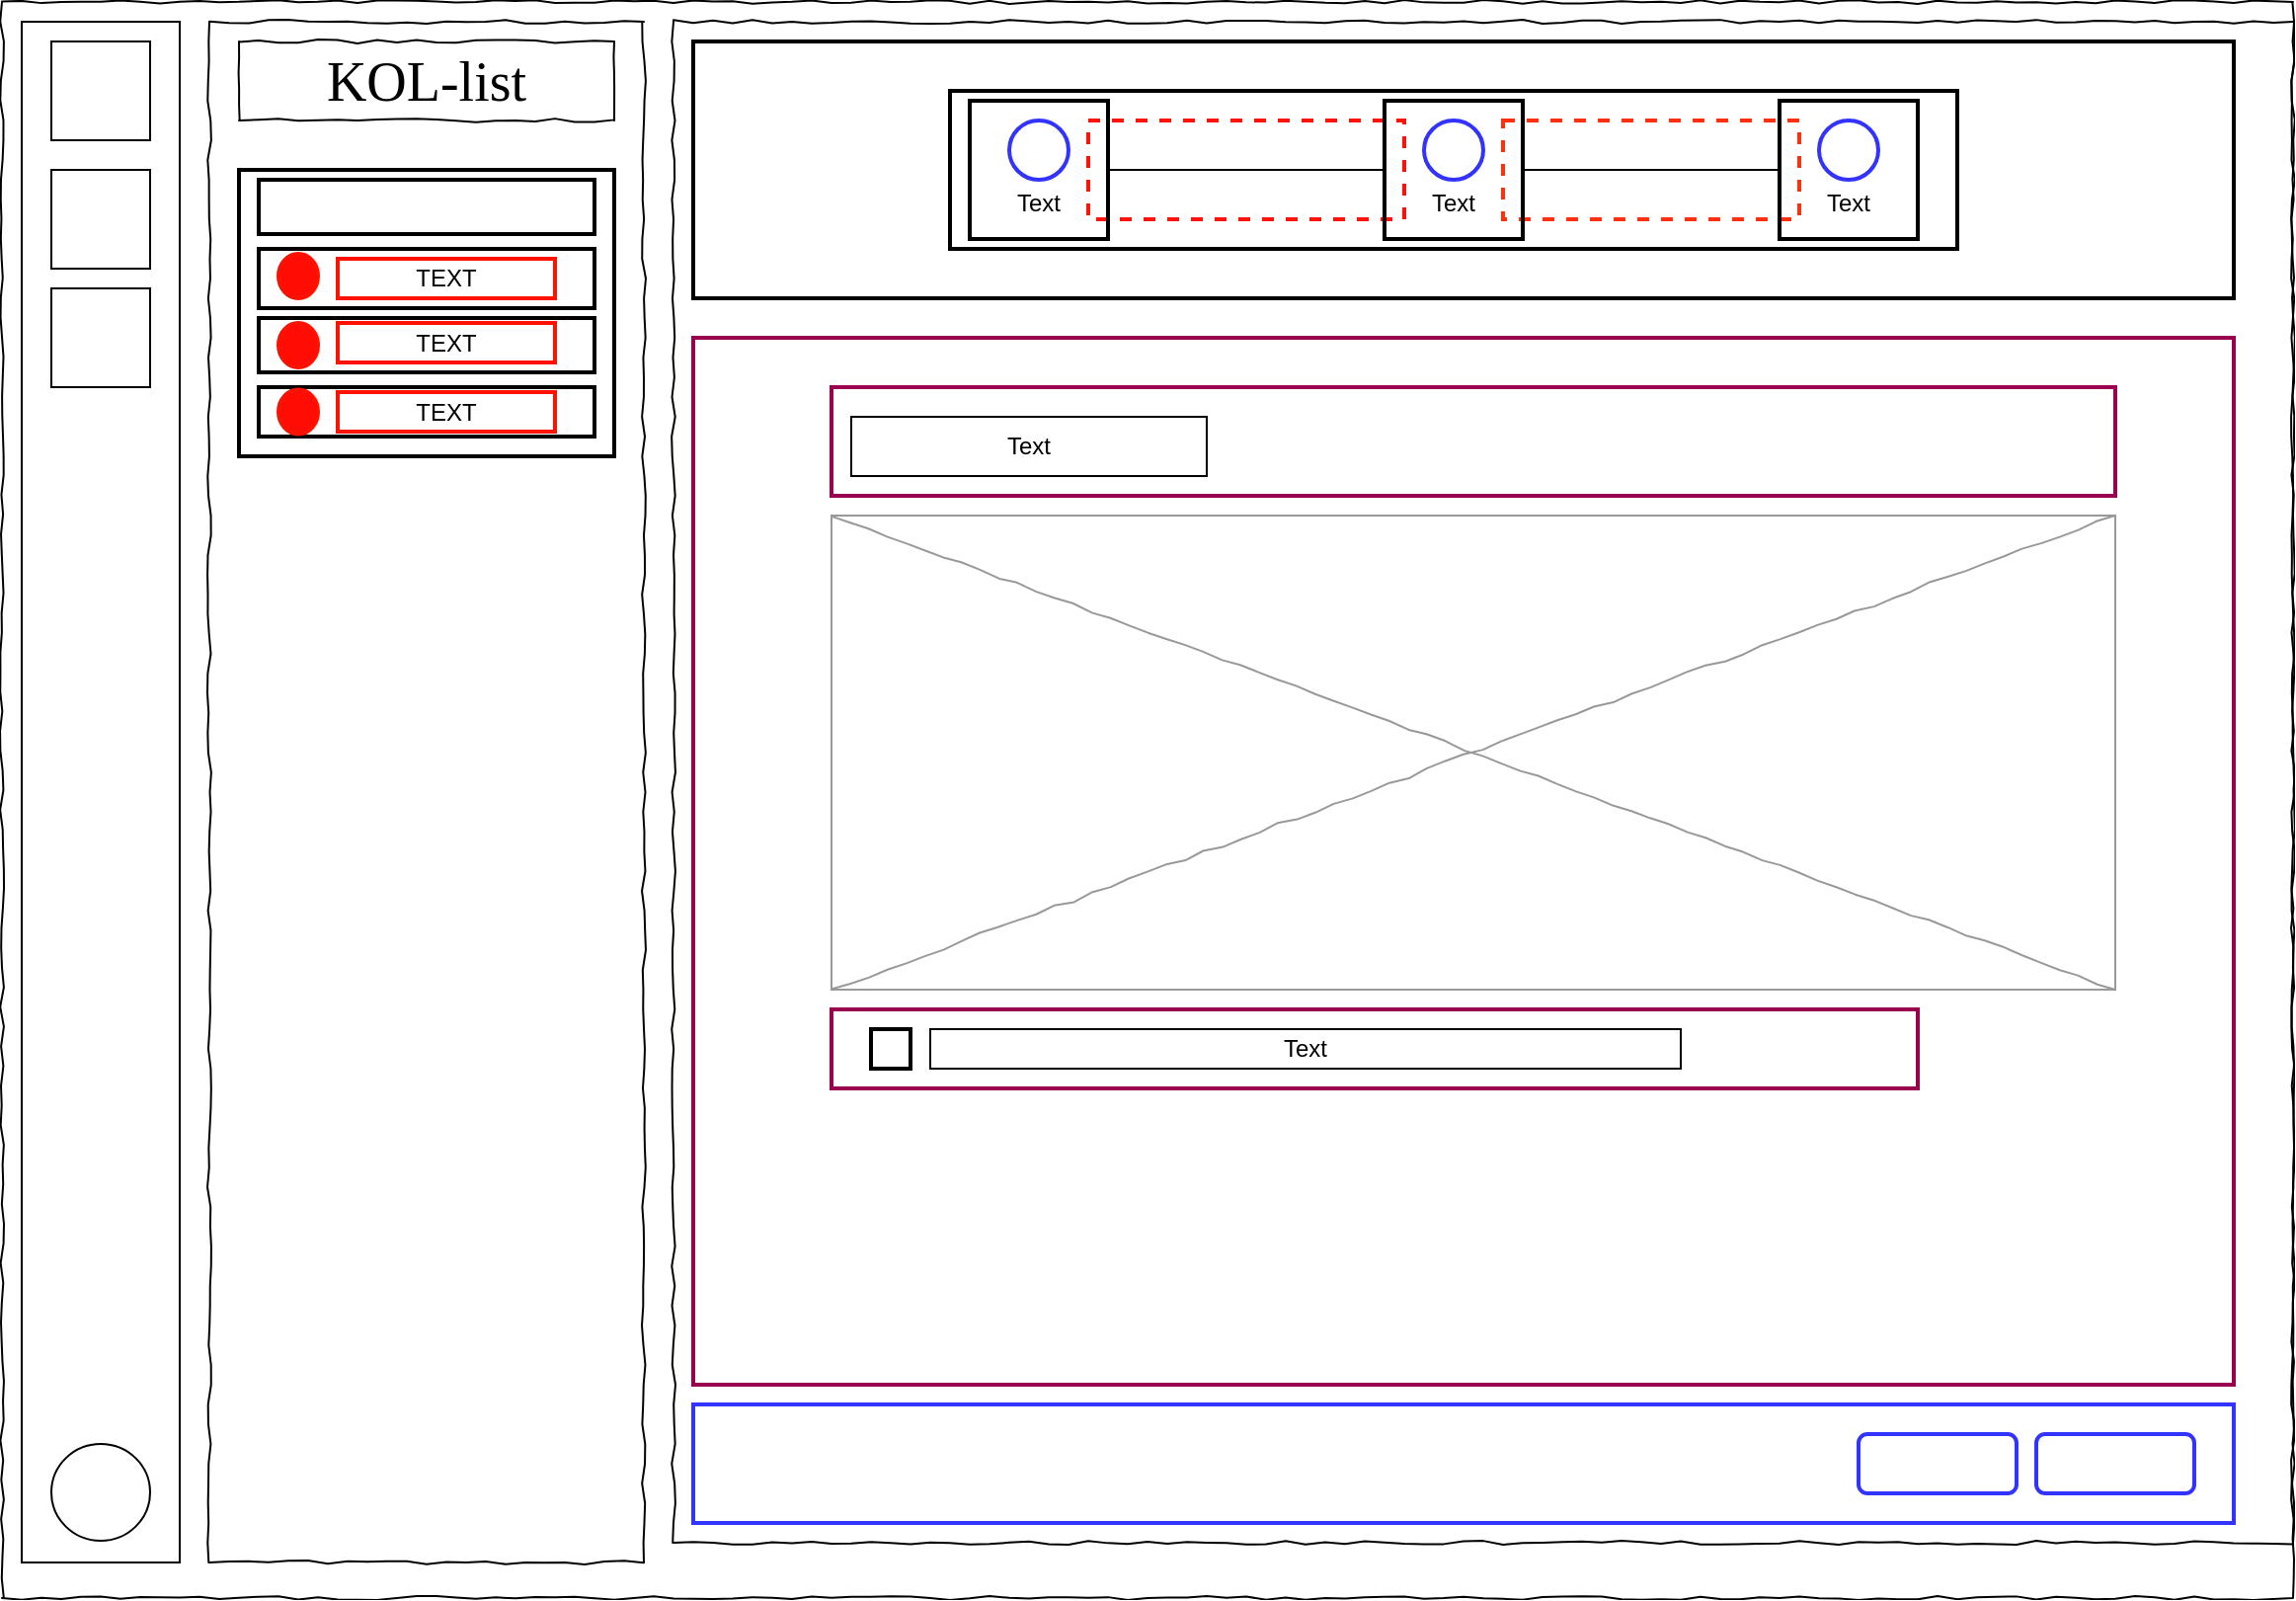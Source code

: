 <mxfile version="14.8.0" type="github">
  <diagram name="Page-1" id="03018318-947c-dd8e-b7a3-06fadd420f32">
    <mxGraphModel dx="2522" dy="762" grid="1" gridSize="10" guides="1" tooltips="1" connect="1" arrows="1" fold="1" page="1" pageScale="1" pageWidth="1100" pageHeight="850" background="none" math="0" shadow="0">
      <root>
        <mxCell id="0" />
        <mxCell id="1" parent="0" />
        <mxCell id="LAibJ-5zCVIrmC9jEC37-33" value="" style="rounded=0;whiteSpace=wrap;html=1;strokeWidth=2;fillColor=none;dashed=1;strokeColor=#FF2F0F;" vertex="1" parent="1">
          <mxGeometry x="670" y="60" width="150" height="50" as="geometry" />
        </mxCell>
        <mxCell id="677b7b8949515195-1" value="" style="whiteSpace=wrap;html=1;rounded=0;shadow=0;labelBackgroundColor=none;strokeColor=#000000;strokeWidth=1;fillColor=none;fontFamily=Verdana;fontSize=12;fontColor=#000000;align=center;comic=1;" parent="1" vertex="1">
          <mxGeometry x="-90" width="1160" height="808" as="geometry" />
        </mxCell>
        <mxCell id="677b7b8949515195-10" value="" style="whiteSpace=wrap;html=1;rounded=0;shadow=0;labelBackgroundColor=none;strokeWidth=1;fillColor=none;fontFamily=Verdana;fontSize=12;align=center;comic=1;" parent="1" vertex="1">
          <mxGeometry x="250" y="10" width="820" height="770" as="geometry" />
        </mxCell>
        <mxCell id="LAibJ-5zCVIrmC9jEC37-24" value="" style="rounded=0;whiteSpace=wrap;html=1;strokeWidth=2;fillColor=none;" vertex="1" parent="1">
          <mxGeometry x="260" y="20" width="780" height="130" as="geometry" />
        </mxCell>
        <mxCell id="LAibJ-5zCVIrmC9jEC37-25" value="" style="rounded=0;whiteSpace=wrap;html=1;strokeColor=#000000;strokeWidth=2;fillColor=none;" vertex="1" parent="1">
          <mxGeometry x="390" y="45" width="510" height="80" as="geometry" />
        </mxCell>
        <mxCell id="LAibJ-5zCVIrmC9jEC37-32" value="" style="rounded=0;whiteSpace=wrap;html=1;strokeWidth=2;fillColor=none;dashed=1;strokeColor=#FF120A;" vertex="1" parent="1">
          <mxGeometry x="460" y="60" width="160" height="50" as="geometry" />
        </mxCell>
        <mxCell id="LAibJ-5zCVIrmC9jEC37-34" value="" style="rounded=0;whiteSpace=wrap;html=1;strokeWidth=2;fillColor=none;strokeColor=#99004D;" vertex="1" parent="1">
          <mxGeometry x="260" y="170" width="780" height="530" as="geometry" />
        </mxCell>
        <mxCell id="677b7b8949515195-16" value="" style="verticalLabelPosition=bottom;shadow=0;dashed=0;align=center;verticalAlign=top;strokeWidth=1;shape=mxgraph.mockup.graphics.simpleIcon;strokeColor=#999999;rounded=0;labelBackgroundColor=none;fontFamily=Verdana;fontSize=14;fontColor=#000000;comic=1;html=1;" parent="1" vertex="1">
          <mxGeometry x="330" y="260" width="650" height="240" as="geometry" />
        </mxCell>
        <mxCell id="677b7b8949515195-8" value="" style="whiteSpace=wrap;html=1;rounded=0;shadow=0;labelBackgroundColor=none;strokeWidth=1;fillColor=none;fontFamily=Verdana;fontSize=12;align=center;comic=1;" parent="1" vertex="1">
          <mxGeometry x="15" y="10" width="220" height="780" as="geometry" />
        </mxCell>
        <mxCell id="677b7b8949515195-2" value="KOL-list" style="whiteSpace=wrap;html=1;rounded=0;shadow=0;labelBackgroundColor=none;strokeWidth=1;fontFamily=Verdana;fontSize=28;align=center;comic=1;" parent="1" vertex="1">
          <mxGeometry x="30" y="20" width="190" height="40" as="geometry" />
        </mxCell>
        <mxCell id="677b7b8949515195-27" value="" style="text;html=1;points=[];align=left;verticalAlign=top;spacingTop=-4;fontSize=14;fontFamily=Verdana;strokeColor=#000000;strokeWidth=2;" parent="1" vertex="1">
          <mxGeometry x="30" y="85" width="190" height="145" as="geometry" />
        </mxCell>
        <mxCell id="LAibJ-5zCVIrmC9jEC37-7" value="" style="rounded=0;whiteSpace=wrap;html=1;fillColor=none;" vertex="1" parent="1">
          <mxGeometry x="-80" y="10" width="80" height="780" as="geometry" />
        </mxCell>
        <mxCell id="LAibJ-5zCVIrmC9jEC37-8" value="" style="rounded=0;whiteSpace=wrap;html=1;fillColor=none;" vertex="1" parent="1">
          <mxGeometry x="-65" y="20" width="50" height="50" as="geometry" />
        </mxCell>
        <mxCell id="LAibJ-5zCVIrmC9jEC37-10" value="" style="rounded=0;whiteSpace=wrap;html=1;fillColor=none;" vertex="1" parent="1">
          <mxGeometry x="-65" y="85" width="50" height="50" as="geometry" />
        </mxCell>
        <mxCell id="LAibJ-5zCVIrmC9jEC37-11" value="" style="rounded=0;whiteSpace=wrap;html=1;fillColor=none;" vertex="1" parent="1">
          <mxGeometry x="-65" y="145" width="50" height="50" as="geometry" />
        </mxCell>
        <mxCell id="LAibJ-5zCVIrmC9jEC37-12" value="" style="ellipse;whiteSpace=wrap;html=1;fillColor=none;" vertex="1" parent="1">
          <mxGeometry x="-65" y="730" width="50" height="49" as="geometry" />
        </mxCell>
        <mxCell id="LAibJ-5zCVIrmC9jEC37-13" value="" style="rounded=0;whiteSpace=wrap;html=1;strokeColor=#000000;strokeWidth=2;fillColor=none;" vertex="1" parent="1">
          <mxGeometry x="40" y="90" width="170" height="27.5" as="geometry" />
        </mxCell>
        <mxCell id="LAibJ-5zCVIrmC9jEC37-14" value="" style="rounded=0;whiteSpace=wrap;html=1;strokeColor=#000000;strokeWidth=2;fillColor=none;" vertex="1" parent="1">
          <mxGeometry x="40" y="125" width="170" height="30" as="geometry" />
        </mxCell>
        <mxCell id="LAibJ-5zCVIrmC9jEC37-15" value="" style="rounded=0;whiteSpace=wrap;html=1;strokeColor=#000000;strokeWidth=2;fillColor=none;" vertex="1" parent="1">
          <mxGeometry x="40" y="160" width="170" height="27.5" as="geometry" />
        </mxCell>
        <mxCell id="LAibJ-5zCVIrmC9jEC37-16" value="" style="rounded=0;whiteSpace=wrap;html=1;strokeColor=#000000;strokeWidth=2;fillColor=none;" vertex="1" parent="1">
          <mxGeometry x="40" y="195" width="170" height="25" as="geometry" />
        </mxCell>
        <mxCell id="LAibJ-5zCVIrmC9jEC37-17" value="" style="ellipse;whiteSpace=wrap;html=1;strokeWidth=2;strokeColor=#FF1100;fillColor=#FF0D05;" vertex="1" parent="1">
          <mxGeometry x="50" y="127.5" width="20" height="22.5" as="geometry" />
        </mxCell>
        <mxCell id="LAibJ-5zCVIrmC9jEC37-19" value="TEXT" style="rounded=0;whiteSpace=wrap;html=1;strokeColor=#FF1100;strokeWidth=2;fillColor=none;" vertex="1" parent="1">
          <mxGeometry x="80" y="130" width="110" height="20" as="geometry" />
        </mxCell>
        <mxCell id="LAibJ-5zCVIrmC9jEC37-20" value="" style="ellipse;whiteSpace=wrap;html=1;strokeWidth=2;strokeColor=#FF1100;fillColor=#FF0D05;" vertex="1" parent="1">
          <mxGeometry x="50" y="162.5" width="20" height="22.5" as="geometry" />
        </mxCell>
        <mxCell id="LAibJ-5zCVIrmC9jEC37-21" value="" style="ellipse;whiteSpace=wrap;html=1;strokeWidth=2;strokeColor=#FF1100;fillColor=#FF0D05;" vertex="1" parent="1">
          <mxGeometry x="50" y="196.25" width="20" height="22.5" as="geometry" />
        </mxCell>
        <mxCell id="LAibJ-5zCVIrmC9jEC37-22" value="TEXT" style="rounded=0;whiteSpace=wrap;html=1;strokeColor=#FF1100;strokeWidth=2;fillColor=none;" vertex="1" parent="1">
          <mxGeometry x="80" y="162.5" width="110" height="20" as="geometry" />
        </mxCell>
        <mxCell id="LAibJ-5zCVIrmC9jEC37-23" value="TEXT" style="rounded=0;whiteSpace=wrap;html=1;strokeColor=#FF1100;strokeWidth=2;fillColor=none;" vertex="1" parent="1">
          <mxGeometry x="80" y="197.5" width="110" height="20" as="geometry" />
        </mxCell>
        <mxCell id="LAibJ-5zCVIrmC9jEC37-26" value="" style="rounded=0;whiteSpace=wrap;html=1;strokeColor=#000000;strokeWidth=2;fillColor=none;" vertex="1" parent="1">
          <mxGeometry x="400" y="50" width="70" height="70" as="geometry" />
        </mxCell>
        <mxCell id="LAibJ-5zCVIrmC9jEC37-27" value="" style="rounded=0;whiteSpace=wrap;html=1;strokeColor=#000000;strokeWidth=2;fillColor=none;" vertex="1" parent="1">
          <mxGeometry x="610" y="50" width="70" height="70" as="geometry" />
        </mxCell>
        <mxCell id="LAibJ-5zCVIrmC9jEC37-28" value="" style="rounded=0;whiteSpace=wrap;html=1;strokeColor=#000000;strokeWidth=2;fillColor=none;" vertex="1" parent="1">
          <mxGeometry x="810" y="50" width="70" height="70" as="geometry" />
        </mxCell>
        <mxCell id="LAibJ-5zCVIrmC9jEC37-31" value="" style="endArrow=none;html=1;entryX=1;entryY=0.5;entryDx=0;entryDy=0;exitX=0;exitY=0.5;exitDx=0;exitDy=0;" edge="1" parent="1" source="LAibJ-5zCVIrmC9jEC37-28" target="LAibJ-5zCVIrmC9jEC37-27">
          <mxGeometry width="50" height="50" relative="1" as="geometry">
            <mxPoint x="520" y="300" as="sourcePoint" />
            <mxPoint x="570" y="250" as="targetPoint" />
          </mxGeometry>
        </mxCell>
        <mxCell id="LAibJ-5zCVIrmC9jEC37-35" value="" style="rounded=0;whiteSpace=wrap;html=1;strokeColor=#99004D;strokeWidth=2;fillColor=none;" vertex="1" parent="1">
          <mxGeometry x="330" y="195" width="650" height="55" as="geometry" />
        </mxCell>
        <mxCell id="LAibJ-5zCVIrmC9jEC37-36" value="" style="rounded=0;whiteSpace=wrap;html=1;strokeColor=#99004D;strokeWidth=2;fillColor=none;" vertex="1" parent="1">
          <mxGeometry x="330" y="510" width="550" height="40" as="geometry" />
        </mxCell>
        <mxCell id="LAibJ-5zCVIrmC9jEC37-37" value="" style="rounded=0;whiteSpace=wrap;html=1;strokeWidth=2;fillColor=none;" vertex="1" parent="1">
          <mxGeometry x="350" y="520" width="20" height="20" as="geometry" />
        </mxCell>
        <mxCell id="LAibJ-5zCVIrmC9jEC37-38" value="Text" style="text;html=1;fillColor=none;align=center;verticalAlign=middle;whiteSpace=wrap;rounded=0;strokeColor=#000000;" vertex="1" parent="1">
          <mxGeometry x="380" y="520" width="380" height="20" as="geometry" />
        </mxCell>
        <mxCell id="LAibJ-5zCVIrmC9jEC37-39" value="Text" style="text;html=1;fillColor=none;align=center;verticalAlign=middle;whiteSpace=wrap;rounded=0;strokeColor=#000000;" vertex="1" parent="1">
          <mxGeometry x="340" y="210" width="180" height="30" as="geometry" />
        </mxCell>
        <mxCell id="LAibJ-5zCVIrmC9jEC37-42" value="" style="rounded=0;whiteSpace=wrap;html=1;strokeWidth=2;fillColor=none;strokeColor=#3333FF;" vertex="1" parent="1">
          <mxGeometry x="260" y="710" width="780" height="60" as="geometry" />
        </mxCell>
        <mxCell id="LAibJ-5zCVIrmC9jEC37-43" value="" style="rounded=1;whiteSpace=wrap;html=1;strokeColor=#3333FF;strokeWidth=2;fillColor=none;" vertex="1" parent="1">
          <mxGeometry x="850" y="725" width="80" height="30" as="geometry" />
        </mxCell>
        <mxCell id="LAibJ-5zCVIrmC9jEC37-44" value="" style="rounded=1;whiteSpace=wrap;html=1;strokeColor=#3333FF;strokeWidth=2;fillColor=none;" vertex="1" parent="1">
          <mxGeometry x="940" y="725" width="80" height="30" as="geometry" />
        </mxCell>
        <mxCell id="LAibJ-5zCVIrmC9jEC37-46" value="" style="endArrow=none;html=1;entryX=1;entryY=0.5;entryDx=0;entryDy=0;exitX=0;exitY=0.5;exitDx=0;exitDy=0;" edge="1" parent="1" source="LAibJ-5zCVIrmC9jEC37-27" target="LAibJ-5zCVIrmC9jEC37-26">
          <mxGeometry width="50" height="50" relative="1" as="geometry">
            <mxPoint x="605" y="84" as="sourcePoint" />
            <mxPoint x="475" y="84" as="targetPoint" />
          </mxGeometry>
        </mxCell>
        <mxCell id="LAibJ-5zCVIrmC9jEC37-47" value="Text" style="text;html=1;strokeColor=none;fillColor=none;align=center;verticalAlign=middle;whiteSpace=wrap;rounded=0;" vertex="1" parent="1">
          <mxGeometry x="410" y="93.75" width="50" height="16.25" as="geometry" />
        </mxCell>
        <mxCell id="LAibJ-5zCVIrmC9jEC37-48" value="" style="ellipse;whiteSpace=wrap;html=1;aspect=fixed;strokeColor=#3333FF;strokeWidth=2;fillColor=none;" vertex="1" parent="1">
          <mxGeometry x="420" y="60" width="30" height="30" as="geometry" />
        </mxCell>
        <mxCell id="LAibJ-5zCVIrmC9jEC37-49" value="Text" style="text;html=1;strokeColor=none;fillColor=none;align=center;verticalAlign=middle;whiteSpace=wrap;rounded=0;" vertex="1" parent="1">
          <mxGeometry x="620" y="93.75" width="50" height="16.25" as="geometry" />
        </mxCell>
        <mxCell id="LAibJ-5zCVIrmC9jEC37-50" value="" style="ellipse;whiteSpace=wrap;html=1;aspect=fixed;strokeColor=#3333FF;strokeWidth=2;fillColor=none;" vertex="1" parent="1">
          <mxGeometry x="630" y="60" width="30" height="30" as="geometry" />
        </mxCell>
        <mxCell id="LAibJ-5zCVIrmC9jEC37-51" value="Text" style="text;html=1;strokeColor=none;fillColor=none;align=center;verticalAlign=middle;whiteSpace=wrap;rounded=0;" vertex="1" parent="1">
          <mxGeometry x="820" y="93.75" width="50" height="16.25" as="geometry" />
        </mxCell>
        <mxCell id="LAibJ-5zCVIrmC9jEC37-52" value="" style="ellipse;whiteSpace=wrap;html=1;aspect=fixed;strokeColor=#3333FF;strokeWidth=2;fillColor=none;" vertex="1" parent="1">
          <mxGeometry x="830" y="60" width="30" height="30" as="geometry" />
        </mxCell>
      </root>
    </mxGraphModel>
  </diagram>
</mxfile>
